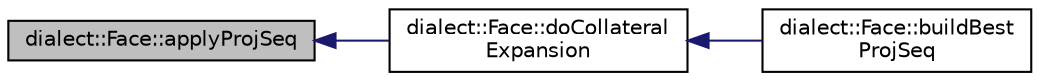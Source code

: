 digraph "dialect::Face::applyProjSeq"
{
  edge [fontname="Helvetica",fontsize="10",labelfontname="Helvetica",labelfontsize="10"];
  node [fontname="Helvetica",fontsize="10",shape=record];
  rankdir="LR";
  Node3 [label="dialect::Face::applyProjSeq",height=0.2,width=0.4,color="black", fillcolor="grey75", style="filled", fontcolor="black"];
  Node3 -> Node4 [dir="back",color="midnightblue",fontsize="10",style="solid",fontname="Helvetica"];
  Node4 [label="dialect::Face::doCollateral\lExpansion",height=0.2,width=0.4,color="black", fillcolor="white", style="filled",URL="$classdialect_1_1Face.html#a95ed0b74e2b4f2e01fcbe1834db59c6c",tooltip="Perform collateral expansion for a given TreePlacement. This means pushing Nodes and tree boxes on re..."];
  Node4 -> Node5 [dir="back",color="midnightblue",fontsize="10",style="solid",fontname="Helvetica"];
  Node5 [label="dialect::Face::buildBest\lProjSeq",height=0.2,width=0.4,color="black", fillcolor="white", style="filled",URL="$classdialect_1_1Face.html#ad88688ef6a874ad55668db7e21b7763f",tooltip="Build the best projection sequence for a given tree placement. "];
}
